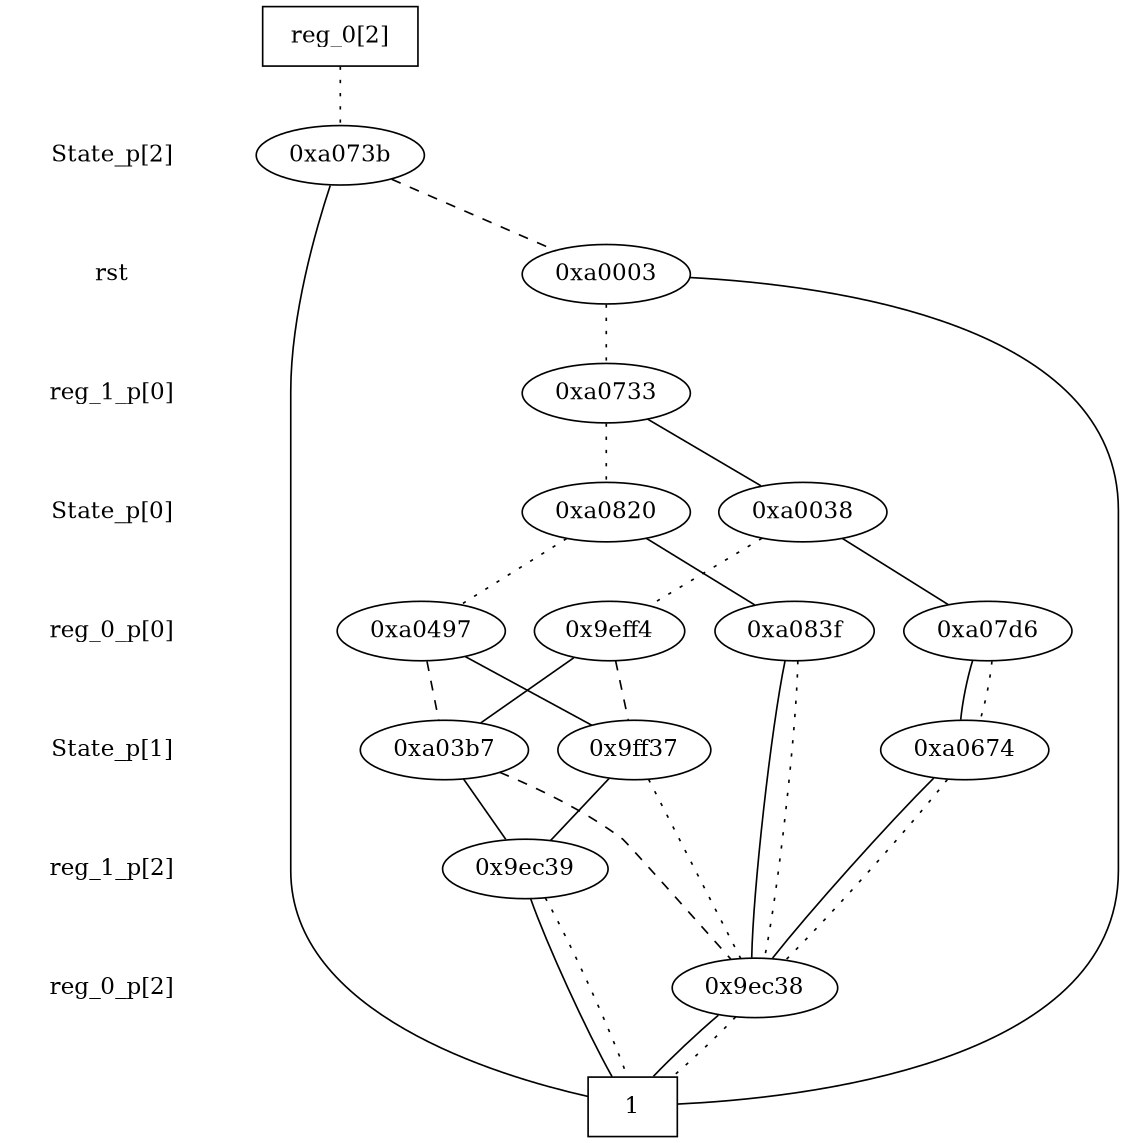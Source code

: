 digraph "DD" {
size = "7.5,10"
center = true;
edge [dir = none];
{ node [shape = plaintext];
  edge [style = invis];
  "CONST NODES" [style = invis];
" State_p[2] " -> " rst " -> " reg_1_p[0] " -> " State_p[0] " -> " reg_0_p[0] " -> " State_p[1] " -> " reg_1_p[2] " -> " reg_0_p[2] " -> "CONST NODES"; 
}
{ rank = same; node [shape = box]; edge [style = invis];
"  reg_0[2]  "; }
{ rank = same; " State_p[2] ";
"0xa073b";
}
{ rank = same; " rst ";
"0xa0003";
}
{ rank = same; " reg_1_p[0] ";
"0xa0733";
}
{ rank = same; " State_p[0] ";
"0xa0820";
"0xa0038";
}
{ rank = same; " reg_0_p[0] ";
"0xa0497";
"0xa07d6";
"0x9eff4";
"0xa083f";
}
{ rank = same; " State_p[1] ";
"0x9ff37";
"0xa03b7";
"0xa0674";
}
{ rank = same; " reg_1_p[2] ";
"0x9ec39";
}
{ rank = same; " reg_0_p[2] ";
"0x9ec38";
}
{ rank = same; "CONST NODES";
{ node [shape = box]; "0x9ec14";
}
}
"  reg_0[2]  " -> "0xa073b" [style = dotted];
"0xa073b" -> "0x9ec14";
"0xa073b" -> "0xa0003" [style = dashed];
"0xa0003" -> "0x9ec14";
"0xa0003" -> "0xa0733" [style = dotted];
"0xa0733" -> "0xa0038";
"0xa0733" -> "0xa0820" [style = dotted];
"0xa0820" -> "0xa083f";
"0xa0820" -> "0xa0497" [style = dotted];
"0xa0038" -> "0xa07d6";
"0xa0038" -> "0x9eff4" [style = dotted];
"0xa0497" -> "0x9ff37";
"0xa0497" -> "0xa03b7" [style = dashed];
"0xa07d6" -> "0xa0674";
"0xa07d6" -> "0xa0674" [style = dotted];
"0x9eff4" -> "0xa03b7";
"0x9eff4" -> "0x9ff37" [style = dashed];
"0xa083f" -> "0x9ec38";
"0xa083f" -> "0x9ec38" [style = dotted];
"0x9ff37" -> "0x9ec39";
"0x9ff37" -> "0x9ec38" [style = dotted];
"0xa03b7" -> "0x9ec39";
"0xa03b7" -> "0x9ec38" [style = dashed];
"0xa0674" -> "0x9ec38";
"0xa0674" -> "0x9ec38" [style = dotted];
"0x9ec39" -> "0x9ec14";
"0x9ec39" -> "0x9ec14" [style = dotted];
"0x9ec38" -> "0x9ec14";
"0x9ec38" -> "0x9ec14" [style = dotted];
"0x9ec14" [label = "1"];
}
